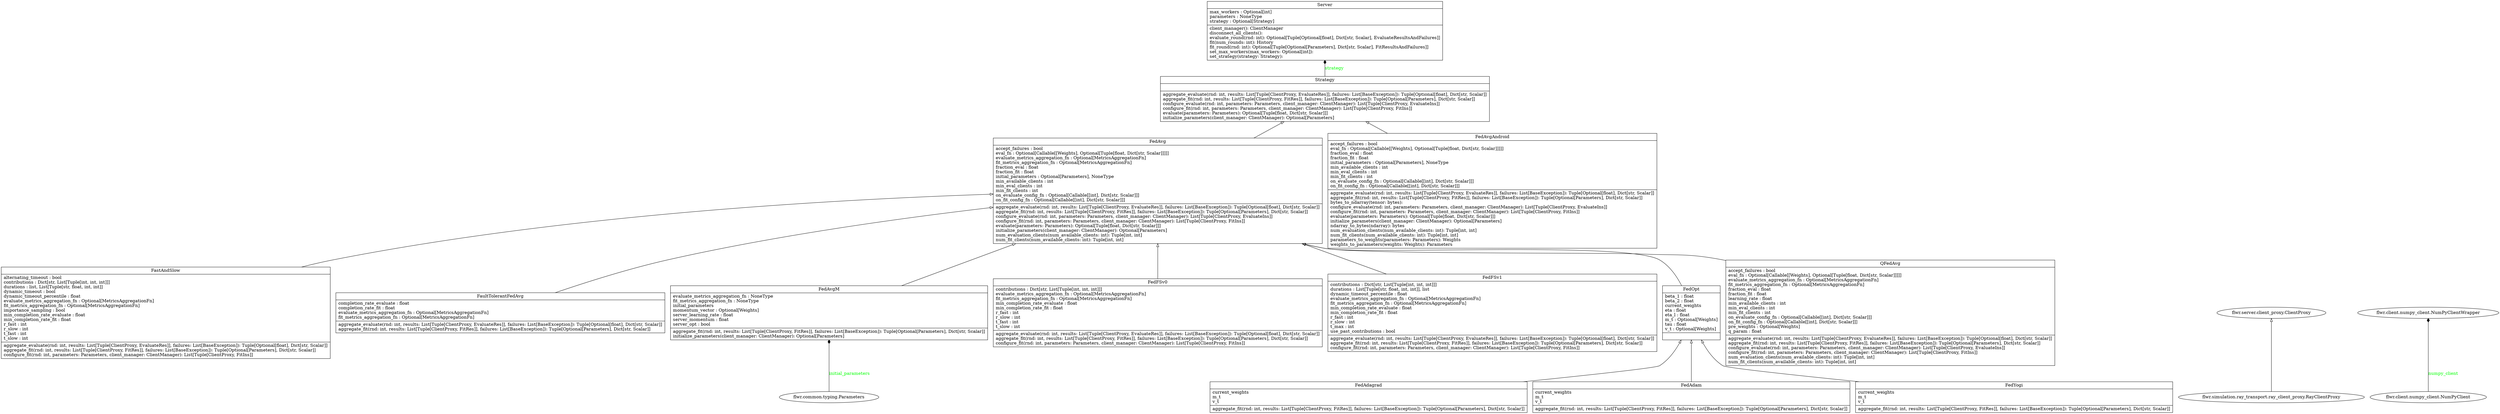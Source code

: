 digraph "classes" {
rankdir=BT
charset="utf-8"
//"flwr.client.client.Client" [color="black", fontcolor="black", label="{Client|\l|evaluate(ins: EvaluateIns): EvaluateRes\lfit(ins: FitIns): FitRes\lget_parameters(): ParametersRes\lget_properties(ins: PropertiesIns): PropertiesRes\l}", shape="record", style="solid"];
//"flwr.server.client_manager.ClientManager" [color="black", fontcolor="black", label="{ClientManager|\l|all(): Dict[str, ClientProxy]\lnum_available(): int\lregister(client: ClientProxy): bool\lsample(num_clients: int, min_num_clients: Optional[int], criterion: Optional[Criterion]): List[ClientProxy]\lunregister(client: ClientProxy): \lwait_for(num_clients: int, timeout: int): bool\l}", shape="record", style="solid"];
//"flwr.server.client_proxy.ClientProxy" [color="black", fontcolor="black", label="{ClientProxy|cid : str\lproperties : Dict\l|evaluate(ins: EvaluateIns): EvaluateRes\lfit(ins: FitIns): FitRes\lget_parameters(): ParametersRes\lget_properties(ins: PropertiesIns): PropertiesRes\lreconnect(reconnect: Reconnect): Disconnect\l}", shape="record", style="solid"];
//"flwr.common.typing.Code" [color="black", fontcolor="black", label="{Code|name\l|}", shape="record", style="solid"];
//"flwr.server.criterion.Criterion" [color="black", fontcolor="black", label="{Criterion|\l|select(client: ClientProxy): bool\l}", shape="record", style="solid"];
//"flwr.common.logger.CustomHTTPHandler" [color="black", fontcolor="black", label="{CustomHTTPHandler|identifier : str\l|mapLogRecord(record: LogRecord): Dict[str, Any]\l}", shape="record", style="solid"];
//"flwr.common.typing.Disconnect" [color="black", fontcolor="black", label="{Disconnect|reason : str\l|}", shape="record", style="solid"];
//"flwr.common.typing.EvaluateIns" [color="black", fontcolor="black", label="{EvaluateIns|config : Dict[str, Scalar]\lparameters\l|}", shape="record", style="solid"];
//"flwr.common.typing.EvaluateRes" [color="black", fontcolor="black", label="{EvaluateRes|loss : float\lmetrics : Dict[str, Scalar]\lnum_examples : int\l|}", shape="record", style="solid"];
//"flwr.server.server_test.FailingClient" [color="black", fontcolor="black", label="{FailingClient|\l|evaluate(ins: EvaluateIns): EvaluateRes\lfit(ins: FitIns): FitRes\lget_parameters(): ParametersRes\lget_properties(ins: PropertiesIns): PropertiesRes\lreconnect(reconnect: Reconnect): Disconnect\l}", shape="record", style="solid"];
"flwr.server.strategy.fast_and_slow.FastAndSlow" [color="black", fontcolor="black", label="{FastAndSlow|alternating_timeout : bool\lcontributions : Dict[str, List[Tuple[int, int, int]]]\ldurations : list, List[Tuple[str, float, int, int]]\ldynamic_timeout : bool\ldynamic_timeout_percentile : float\levaluate_metrics_aggregation_fn : Optional[MetricsAggregationFn]\lfit_metrics_aggregation_fn : Optional[MetricsAggregationFn]\limportance_sampling : bool\lmin_completion_rate_evaluate : float\lmin_completion_rate_fit : float\lr_fast : int\lr_slow : int\lt_fast : int\lt_slow : int\l|aggregate_evaluate(rnd: int, results: List[Tuple[ClientProxy, EvaluateRes]], failures: List[BaseException]): Tuple[Optional[float], Dict[str, Scalar]]\laggregate_fit(rnd: int, results: List[Tuple[ClientProxy, FitRes]], failures: List[BaseException]): Tuple[Optional[Parameters], Dict[str, Scalar]]\lconfigure_fit(rnd: int, parameters: Parameters, client_manager: ClientManager): List[Tuple[ClientProxy, FitIns]]\l}", shape="record", style="solid"];
//"flwr.server.strategy.fast_and_slow_test.FastAndSlowTestCase" [color="black", fontcolor="black", label="{FastAndSlowTestCase|\l|test_fast_round(): \ltest_next_timeout_below_max(): \l}", shape="record", style="solid"];
"flwr.server.strategy.fault_tolerant_fedavg.FaultTolerantFedAvg" [color="black", fontcolor="black", label="{FaultTolerantFedAvg|completion_rate_evaluate : float\lcompletion_rate_fit : float\levaluate_metrics_aggregation_fn : Optional[MetricsAggregationFn]\lfit_metrics_aggregation_fn : Optional[MetricsAggregationFn]\l|aggregate_evaluate(rnd: int, results: List[Tuple[ClientProxy, EvaluateRes]], failures: List[BaseException]): Tuple[Optional[float], Dict[str, Scalar]]\laggregate_fit(rnd: int, results: List[Tuple[ClientProxy, FitRes]], failures: List[BaseException]): Tuple[Optional[Parameters], Dict[str, Scalar]]\l}", shape="record", style="solid"];
"flwr.server.strategy.fedadagrad.FedAdagrad" [color="black", fontcolor="black", label="{FedAdagrad|current_weights\lm_t\lv_t\l|aggregate_fit(rnd: int, results: List[Tuple[ClientProxy, FitRes]], failures: List[BaseException]): Tuple[Optional[Parameters], Dict[str, Scalar]]\l}", shape="record", style="solid"];
"flwr.server.strategy.fedadam.FedAdam" [color="black", fontcolor="black", label="{FedAdam|current_weights\lm_t\lv_t\l|aggregate_fit(rnd: int, results: List[Tuple[ClientProxy, FitRes]], failures: List[BaseException]): Tuple[Optional[Parameters], Dict[str, Scalar]]\l}", shape="record", style="solid"];
"flwr.server.strategy.fedavg.FedAvg" [color="black", fontcolor="black", label="{FedAvg|accept_failures : bool\leval_fn : Optional[Callable[[Weights], Optional[Tuple[float, Dict[str, Scalar]]]]]\levaluate_metrics_aggregation_fn : Optional[MetricsAggregationFn]\lfit_metrics_aggregation_fn : Optional[MetricsAggregationFn]\lfraction_eval : float\lfraction_fit : float\linitial_parameters : Optional[Parameters], NoneType\lmin_available_clients : int\lmin_eval_clients : int\lmin_fit_clients : int\lon_evaluate_config_fn : Optional[Callable[[int], Dict[str, Scalar]]]\lon_fit_config_fn : Optional[Callable[[int], Dict[str, Scalar]]]\l|aggregate_evaluate(rnd: int, results: List[Tuple[ClientProxy, EvaluateRes]], failures: List[BaseException]): Tuple[Optional[float], Dict[str, Scalar]]\laggregate_fit(rnd: int, results: List[Tuple[ClientProxy, FitRes]], failures: List[BaseException]): Tuple[Optional[Parameters], Dict[str, Scalar]]\lconfigure_evaluate(rnd: int, parameters: Parameters, client_manager: ClientManager): List[Tuple[ClientProxy, EvaluateIns]]\lconfigure_fit(rnd: int, parameters: Parameters, client_manager: ClientManager): List[Tuple[ClientProxy, FitIns]]\levaluate(parameters: Parameters): Optional[Tuple[float, Dict[str, Scalar]]]\linitialize_parameters(client_manager: ClientManager): Optional[Parameters]\lnum_evaluation_clients(num_available_clients: int): Tuple[int, int]\lnum_fit_clients(num_available_clients: int): Tuple[int, int]\l}", shape="record", style="solid"];
"flwr.server.strategy.fedavg_android.FedAvgAndroid" [color="black", fontcolor="black", label="{FedAvgAndroid|accept_failures : bool\leval_fn : Optional[Callable[[Weights], Optional[Tuple[float, Dict[str, Scalar]]]]]\lfraction_eval : float\lfraction_fit : float\linitial_parameters : Optional[Parameters], NoneType\lmin_available_clients : int\lmin_eval_clients : int\lmin_fit_clients : int\lon_evaluate_config_fn : Optional[Callable[[int], Dict[str, Scalar]]]\lon_fit_config_fn : Optional[Callable[[int], Dict[str, Scalar]]]\l|aggregate_evaluate(rnd: int, results: List[Tuple[ClientProxy, EvaluateRes]], failures: List[BaseException]): Tuple[Optional[float], Dict[str, Scalar]]\laggregate_fit(rnd: int, results: List[Tuple[ClientProxy, FitRes]], failures: List[BaseException]): Tuple[Optional[Parameters], Dict[str, Scalar]]\lbytes_to_ndarray(tensor: bytes): \lconfigure_evaluate(rnd: int, parameters: Parameters, client_manager: ClientManager): List[Tuple[ClientProxy, EvaluateIns]]\lconfigure_fit(rnd: int, parameters: Parameters, client_manager: ClientManager): List[Tuple[ClientProxy, FitIns]]\levaluate(parameters: Parameters): Optional[Tuple[float, Dict[str, Scalar]]]\linitialize_parameters(client_manager: ClientManager): Optional[Parameters]\lndarray_to_bytes(ndarray): bytes\lnum_evaluation_clients(num_available_clients: int): Tuple[int, int]\lnum_fit_clients(num_available_clients: int): Tuple[int, int]\lparameters_to_weights(parameters: Parameters): Weights\lweights_to_parameters(weights: Weights): Parameters\l}", shape="record", style="solid"];
"flwr.server.strategy.fedavgm.FedAvgM" [color="black", fontcolor="black", label="{FedAvgM|evaluate_metrics_aggregation_fn : NoneType\lfit_metrics_aggregation_fn : NoneType\linitial_parameters\lmomentum_vector : Optional[Weights]\lserver_learning_rate : float\lserver_momentum : float\lserver_opt : bool\l|aggregate_fit(rnd: int, results: List[Tuple[ClientProxy, FitRes]], failures: List[BaseException]): Tuple[Optional[Parameters], Dict[str, Scalar]]\linitialize_parameters(client_manager: ClientManager): Optional[Parameters]\l}", shape="record", style="solid"];
"flwr.server.strategy.fedfs_v0.FedFSv0" [color="black", fontcolor="black", label="{FedFSv0|contributions : Dict[str, List[Tuple[int, int, int]]]\levaluate_metrics_aggregation_fn : Optional[MetricsAggregationFn]\lfit_metrics_aggregation_fn : Optional[MetricsAggregationFn]\lmin_completion_rate_evaluate : float\lmin_completion_rate_fit : float\lr_fast : int\lr_slow : int\lt_fast : int\lt_slow : int\l|aggregate_evaluate(rnd: int, results: List[Tuple[ClientProxy, EvaluateRes]], failures: List[BaseException]): Tuple[Optional[float], Dict[str, Scalar]]\laggregate_fit(rnd: int, results: List[Tuple[ClientProxy, FitRes]], failures: List[BaseException]): Tuple[Optional[Parameters], Dict[str, Scalar]]\lconfigure_fit(rnd: int, parameters: Parameters, client_manager: ClientManager): List[Tuple[ClientProxy, FitIns]]\l}", shape="record", style="solid"];
"flwr.server.strategy.fedfs_v1.FedFSv1" [color="black", fontcolor="black", label="{FedFSv1|contributions : Dict[str, List[Tuple[int, int, int]]]\ldurations : List[Tuple[str, float, int, int]], list\ldynamic_timeout_percentile : float\levaluate_metrics_aggregation_fn : Optional[MetricsAggregationFn]\lfit_metrics_aggregation_fn : Optional[MetricsAggregationFn]\lmin_completion_rate_evaluate : float\lmin_completion_rate_fit : float\lr_fast : int\lr_slow : int\lt_max : int\luse_past_contributions : bool\l|aggregate_evaluate(rnd: int, results: List[Tuple[ClientProxy, EvaluateRes]], failures: List[BaseException]): Tuple[Optional[float], Dict[str, Scalar]]\laggregate_fit(rnd: int, results: List[Tuple[ClientProxy, FitRes]], failures: List[BaseException]): Tuple[Optional[Parameters], Dict[str, Scalar]]\lconfigure_fit(rnd: int, parameters: Parameters, client_manager: ClientManager): List[Tuple[ClientProxy, FitIns]]\l}", shape="record", style="solid"];
"flwr.server.strategy.fedopt.FedOpt" [color="black", fontcolor="black", label="{FedOpt|beta_1 : float\lbeta_2 : float\lcurrent_weights\leta : float\leta_l : float\lm_t : Optional[Weights]\ltau : float\lv_t : Optional[Weights]\l|}", shape="record", style="solid"];
"flwr.server.strategy.fedyogi.FedYogi" [color="black", fontcolor="black", label="{FedYogi|current_weights\lm_t\lv_t\l|aggregate_fit(rnd: int, results: List[Tuple[ClientProxy, FitRes]], failures: List[BaseException]): Tuple[Optional[Parameters], Dict[str, Scalar]]\l}", shape="record", style="solid"];
//"flwr.common.typing.FitIns" [color="black", fontcolor="black", label="{FitIns|config : Dict[str, Scalar]\lparameters\l|}", shape="record", style="solid"];
//"flwr.common.typing.FitRes" [color="black", fontcolor="black", label="{FitRes|metrics : Dict[str, Scalar]\lnum_examples : int\lparameters\l|}", shape="record", style="solid"];
//"flwr.client.grpc_client.message_handler_test.FlowerClientWithProps" [color="black", fontcolor="black", label="{FlowerClientWithProps|\l|evaluate(ins: EvaluateIns): EvaluateRes\lfit(ins: FitIns): FitRes\lget_parameters(): ParametersRes\lget_properties(ins: PropertiesIns): PropertiesRes\l}", shape="record", style="solid"];
//"flwr.client.grpc_client.message_handler_test.FlowerClientWithoutProps" [color="black", fontcolor="black", label="{FlowerClientWithoutProps|\l|evaluate(ins: EvaluateIns): EvaluateRes\lfit(ins: FitIns): FitRes\lget_parameters(): ParametersRes\l}", shape="record", style="solid"];
//"flwr.proto.transport_pb2_grpc.FlowerService" [color="black", fontcolor="black", label="{FlowerService|\l|Join(request_iterator, target, options, channel_credentials, call_credentials, insecure, compression, wait_for_ready, timeout, metadata)\l}", shape="record", style="solid"];
//"flwr.server.grpc_server.flower_service_servicer.FlowerServiceServicer" [color="black", fontcolor="black", label="{FlowerServiceServicer|client_factory : Callable[[str, GRPCBridge], GrpcClientProxy]\lclient_manager\lgrpc_bridge_factory : Callable[[], GRPCBridge]\l|Join(request_iterator: Iterator[ClientMessage], context): Iterator[ServerMessage]\l}", shape="record", style="solid"];
//"flwr.proto.transport_pb2_grpc.FlowerServiceServicer" [color="black", fontcolor="black", label="{FlowerServiceServicer|\l|Join(request_iterator, context)\l}", shape="record", style="solid"];
//"flwr.server.grpc_server.flower_service_servicer_test.FlowerServiceServicerTestCase" [color="black", fontcolor="black", label="{FlowerServiceServicerTestCase|client_factory_mock : MagicMock\lclient_manager_mock : MagicMock\lclient_messages\lclient_messages_iterator\lcontext_mock : MagicMock\lgrpc_bridge_factory_mock : MagicMock\lgrpc_bridge_mock : MagicMock\lgrpc_client_proxy_mock : MagicMock\lserver_messages\lserver_messages_iterator\l|setUp(): \ltest_join(): \ltest_register_client(): \l}", shape="record", style="solid"];
//"flwr.proto.transport_pb2_grpc.FlowerServiceStub" [color="black", fontcolor="black", label="{FlowerServiceStub|Join\l|}", shape="record", style="solid"];
//"flwr.server.grpc_server.grpc_bridge.GRPCBridge" [color="black", fontcolor="black", label="{GRPCBridge|\l|close(): \lrequest(server_message: ServerMessage): ClientMessage\lserver_message_iterator(): Iterator[ServerMessage]\lset_client_message(client_message: ClientMessage): \l}", shape="record", style="solid"];
//"flwr.server.grpc_server.grpc_bridge.GRPCBridgeClosed" [color="black", fontcolor="red", label="{GRPCBridgeClosed|\l|}", shape="record", style="solid"];
//"flwr.server.grpc_server.grpc_client_proxy.GrpcClientProxy" [color="black", fontcolor="black", label="{GrpcClientProxy|bridge\l|evaluate(ins): \lfit(ins): \lget_parameters(): \lget_properties(ins): \lreconnect(reconnect): \l}", shape="record", style="solid"];
//"flwr.server.grpc_server.grpc_client_proxy_test.GrpcClientProxyTestCase" [color="black", fontcolor="black", label="{GrpcClientProxyTestCase|bridge_mock : MagicMock\lbridge_mock_get_proprieties : MagicMock\l|setUp(): \ltest_evaluate(): \ltest_fit(): \ltest_get_parameters(): \ltest_get_properties(): \l}", shape="record", style="solid"];
//"flwr.server.history.History" [color="black", fontcolor="black", label="{History|losses_centralized : List[Tuple[int, float]]\llosses_distributed : List[Tuple[int, float]]\lmetrics_centralized : Dict[str, List[Tuple[int, Scalar]]]\lmetrics_distributed : Dict[str, List[Tuple[int, Scalar]]]\l|add_loss_centralized(rnd: int, loss: float): \ladd_loss_distributed(rnd: int, loss: float): \ladd_metrics_centralized(rnd: int, metrics: Dict[str, Scalar]): \ladd_metrics_distributed(rnd: int, metrics: Dict[str, Scalar]): \l}", shape="record", style="solid"];
//"flwr.dataset.utils.common_test.ImageClassificationPartitionedTestCase" [color="black", fontcolor="black", label="{ImageClassificationPartitionedTestCase|ds : tuple\lnum_classes : int\lnum_samples : int\lnum_samples_per_class : int\l|setUp(): \ltest_assert_identity(): \ltest_combine_partitions(): \ltest_create_lda_partitions_alpha_near_zero(): \ltest_create_lda_partitions_elements(): \ltest_create_lda_partitions_elements_list_concentration(): \ltest_create_lda_partitions_elements_wrong_list_concentration(): \ltest_create_lda_partitions_imbalanced(): \ltest_create_lda_partitions_imbalanced_not_set(): \ltest_create_lda_partitions_large_alpha(): \ltest_create_lda_partitions_with_inf_alpha(): \ltest_exclude_classes_and_normalize(): \ltest_exclude_classes_and_normalize_positive_eps(): \ltest_exclude_classes_and_normalize_verify_dist_positive(): \ltest_exclude_classes_and_normalize_verify_dist_sum_one(): \ltest_exclude_classes_and_normalize_verify_distribution_and_exclude_dims(): \ltest_get_partitions_distributions(): \ltest_partition(): \ltest_sample_without_replacement(): \ltest_sample_without_replacement_large_sample(): \ltest_sample_without_replacement_updating_empty_list(): \ltest_shuffle(): \ltest_sort_by_label(): \ltest_sort_by_label_repeating(): \ltest_split_array(): \ltest_split_array_at_indices_not_increasing(): \ltest_split_array_at_indices_wrong_dtype(): \ltest_split_array_at_indices_wrong_initial_split(): \ltest_split_array_at_indices_wrong_num_dims(): \ltest_split_array_at_indices_wrong_split_max_index(): \ltest_split_at_fraction(): \l}", shape="record", style="solid"];
//"flwr.client.client_test.NotOverridingClient" [color="black", fontcolor="black", label="{NotOverridingClient|\l|evaluate(ins: EvaluateIns): EvaluateRes\lfit(ins: FitIns): FitRes\lget_parameters(): ParametersRes\l}", shape="record", style="solid"];
//"flwr.client.numpy_client_test.NotOverridingClient" [color="black", fontcolor="black", label="{NotOverridingClient|\l|evaluate(parameters: List[np.ndarray], config: Dict[str, Scalar]): Tuple[float, int, Dict[str, Scalar]]\lfit(parameters: List[np.ndarray], config: Dict[str, Scalar]): Tuple[List[np.ndarray], int, Dict[str, Scalar]]\lget_parameters(): List[np.ndarray]\l}", shape="record", style="solid"];
//"flwr.client.numpy_client.NumPyClient" [color="black", fontcolor="black", label="{NumPyClient|\l|evaluate(parameters: List[np.ndarray], config: Dict[str, Scalar]): Tuple[float, int, Dict[str, Scalar]]\lfit(parameters: List[np.ndarray], config: Dict[str, Scalar]): Tuple[List[np.ndarray], int, Dict[str, Scalar]]\lget_parameters(): List[np.ndarray]\lget_properties(config: Config): Dict[str, Scalar]\l}", shape="record", style="solid"];
//"flwr.client.numpy_client.NumPyClientWrapper" [color="black", fontcolor="black", label="{NumPyClientWrapper|numpy_client\l|evaluate(ins: EvaluateIns): EvaluateRes\lfit(ins: FitIns): FitRes\lget_parameters(): ParametersRes\lget_properties(ins: PropertiesIns): PropertiesRes\l}", shape="record", style="solid"];
//"flwr.client.client_test.OverridingClient" [color="black", fontcolor="black", label="{OverridingClient|\l|evaluate(ins: EvaluateIns): EvaluateRes\lfit(ins: FitIns): FitRes\lget_parameters(): ParametersRes\lget_properties(ins: PropertiesIns): PropertiesRes\l}", shape="record", style="solid"];
//"flwr.client.numpy_client_test.OverridingClient" [color="black", fontcolor="black", label="{OverridingClient|\l|evaluate(parameters: List[np.ndarray], config: Dict[str, Scalar]): Tuple[float, int, Dict[str, Scalar]]\lfit(parameters: List[np.ndarray], config: Dict[str, Scalar]): Tuple[List[np.ndarray], int, Dict[str, Scalar]]\lget_parameters(): List[np.ndarray]\lget_properties(config: Config): Properties\l}", shape="record", style="solid"];
//"flwr.common.typing.Parameters" [color="black", fontcolor="black", label="{Parameters|tensor_type : str\ltensors : List[bytes]\l|}", shape="record", style="solid"];
//"flwr.common.typing.ParametersRes" [color="black", fontcolor="black", label="{ParametersRes|parameters\l|}", shape="record", style="solid"];
//"flwr.common.typing.PropertiesIns" [color="black", fontcolor="black", label="{PropertiesIns|config : Dict\l|}", shape="record", style="solid"];
//"flwr.common.typing.PropertiesRes" [color="black", fontcolor="black", label="{PropertiesRes|properties : Dict\lstatus\l|}", shape="record", style="solid"];
"flwr.server.strategy.qfedavg.QFedAvg" [color="black", fontcolor="black", label="{QFedAvg|accept_failures : bool\leval_fn : Optional[Callable[[Weights], Optional[Tuple[float, Dict[str, Scalar]]]]]\levaluate_metrics_aggregation_fn : Optional[MetricsAggregationFn]\lfit_metrics_aggregation_fn : Optional[MetricsAggregationFn]\lfraction_eval : float\lfraction_fit : float\llearning_rate : float\lmin_available_clients : int\lmin_eval_clients : int\lmin_fit_clients : int\lon_evaluate_config_fn : Optional[Callable[[int], Dict[str, Scalar]]]\lon_fit_config_fn : Optional[Callable[[int], Dict[str, Scalar]]]\lpre_weights : Optional[Weights]\lq_param : float\l|aggregate_evaluate(rnd: int, results: List[Tuple[ClientProxy, EvaluateRes]], failures: List[BaseException]): Tuple[Optional[float], Dict[str, Scalar]]\laggregate_fit(rnd: int, results: List[Tuple[ClientProxy, FitRes]], failures: List[BaseException]): Tuple[Optional[Parameters], Dict[str, Scalar]]\lconfigure_evaluate(rnd: int, parameters: Parameters, client_manager: ClientManager): List[Tuple[ClientProxy, EvaluateIns]]\lconfigure_fit(rnd: int, parameters: Parameters, client_manager: ClientManager): List[Tuple[ClientProxy, FitIns]]\lnum_evaluation_clients(num_available_clients: int): Tuple[int, int]\lnum_fit_clients(num_available_clients: int): Tuple[int, int]\l}", shape="record", style="solid"];
//"flwr.simulation.ray_transport.ray_client_proxy.RayClientProxy" [color="black", fontcolor="black", label="{RayClientProxy|client_fn : Callable\lresources : Dict[str, int]\l|evaluate(ins): \lfit(ins): \lget_parameters(): \lget_properties(ins): \lreconnect(reconnect): \l}", shape="record", style="solid"];
//"flwr.common.typing.Reconnect" [color="black", fontcolor="black", label="{Reconnect|seconds : Optional[int]\l|}", shape="record", style="solid"];
"flwr.server.server.Server" [color="black", fontcolor="black", label="{Server|max_workers : Optional[int]\lparameters : NoneType\lstrategy : Optional[Strategy]\l|client_manager(): ClientManager\ldisconnect_all_clients(): \levaluate_round(rnd: int): Optional[Tuple[Optional[float], Dict[str, Scalar], EvaluateResultsAndFailures]]\lfit(num_rounds: int): History\lfit_round(rnd: int): Optional[Tuple[Optional[Parameters], Dict[str, Scalar], FitResultsAndFailures]]\lset_max_workers(max_workers: Optional[int]): \lset_strategy(strategy: Strategy): \l}", shape="record", style="solid"];
//"flwr.server.client_manager.SimpleClientManager" [color="black", fontcolor="black", label="{SimpleClientManager|clients : Dict[str, ClientProxy]\l|all(): Dict[str, ClientProxy]\lnum_available(): int\lregister(client: ClientProxy): bool\lsample(num_clients: int, min_num_clients: Optional[int], criterion: Optional[Criterion]): List[ClientProxy]\lunregister(client: ClientProxy): \lwait_for(num_clients: int, timeout: int): bool\l}", shape="record", style="solid"];
//"flwr.server.grpc_server.grpc_bridge.Status" [color="black", fontcolor="black", label="{Status|name\l|}", shape="record", style="solid"];
//"flwr.common.typing.Status" [color="black", fontcolor="black", label="{Status|code\lmessage : str\l|}", shape="record", style="solid"];
"flwr.server.strategy.strategy.Strategy" [color="black", fontcolor="black", label="{Strategy|\l|aggregate_evaluate(rnd: int, results: List[Tuple[ClientProxy, EvaluateRes]], failures: List[BaseException]): Tuple[Optional[float], Dict[str, Scalar]]\laggregate_fit(rnd: int, results: List[Tuple[ClientProxy, FitRes]], failures: List[BaseException]): Tuple[Optional[Parameters], Dict[str, Scalar]]\lconfigure_evaluate(rnd: int, parameters: Parameters, client_manager: ClientManager): List[Tuple[ClientProxy, EvaluateIns]]\lconfigure_fit(rnd: int, parameters: Parameters, client_manager: ClientManager): List[Tuple[ClientProxy, FitIns]]\levaluate(parameters: Parameters): Optional[Tuple[float, Dict[str, Scalar]]]\linitialize_parameters(client_manager: ClientManager): Optional[Parameters]\l}", shape="record", style="solid"];
//"flwr.server.server_test.SuccessClient" [color="black", fontcolor="black", label="{SuccessClient|\l|evaluate(ins: EvaluateIns): EvaluateRes\lfit(ins: FitIns): FitRes\lget_parameters(): ParametersRes\lget_properties(ins: PropertiesIns): PropertiesRes\lreconnect(reconnect: Reconnect): Disconnect\l}", shape="record", style="solid"];
//"flwr.server.utils.tensorboard.tensorboard.decorator.TBWrapper" [color="black", fontcolor="black", label="{TBWrapper|\l|aggregate_evaluate(rnd: int, results: List[Tuple[ClientProxy, EvaluateRes]], failures: List[BaseException]): Tuple[Optional[float], Dict[str, Scalar]]\l}", shape="record", style="solid"];
//"flwr.server.criterion_test.test_criterion_applied.TestCriterion" [color="black", fontcolor="black", label="{TestCriterion|\l|select(client: ClientProxy): bool\l}", shape="record", style="solid"];
//"flwr.client.grpc_client.message_handler.UnknownServerMessage" [color="black", fontcolor="red", label="{UnknownServerMessage|\l|}", shape="record", style="solid"];
//"flwr.client.client_test.NotOverridingClient" -> "flwr.client.client.Client" [arrowhead="empty", arrowtail="none"];
//"flwr.client.client_test.OverridingClient" -> "flwr.client.client.Client" [arrowhead="empty", arrowtail="none"];
//"flwr.client.grpc_client.message_handler_test.FlowerClientWithProps" -> "flwr.client.client.Client" [arrowhead="empty", arrowtail="none"];
//"flwr.client.grpc_client.message_handler_test.FlowerClientWithoutProps" -> "flwr.client.client.Client" [arrowhead="empty", arrowtail="none"];
//"flwr.client.numpy_client.NumPyClientWrapper" -> "flwr.client.client.Client" [arrowhead="empty", arrowtail="none"];
//"flwr.client.numpy_client_test.NotOverridingClient" -> "flwr.client.numpy_client.NumPyClient" [arrowhead="empty", arrowtail="none"];
//"flwr.client.numpy_client_test.OverridingClient" -> "flwr.client.numpy_client.NumPyClient" [arrowhead="empty", arrowtail="none"];
//"flwr.server.client_manager.SimpleClientManager" -> "flwr.server.client_manager.ClientManager" [arrowhead="empty", arrowtail="none"];
//"flwr.server.criterion_test.test_criterion_applied.TestCriterion" -> "flwr.server.criterion.Criterion" [arrowhead="empty", arrowtail="none"];
//"flwr.server.grpc_server.flower_service_servicer.FlowerServiceServicer" -> "flwr.proto.transport_pb2_grpc.FlowerServiceServicer" [arrowhead="empty", arrowtail="none"];
//"flwr.server.grpc_server.grpc_client_proxy.GrpcClientProxy" -> "flwr.server.client_proxy.ClientProxy" [arrowhead="empty", arrowtail="none"];
//"flwr.server.server_test.FailingClient" -> "flwr.server.client_proxy.ClientProxy" [arrowhead="empty", arrowtail="none"];
//"flwr.server.server_test.SuccessClient" -> "flwr.server.client_proxy.ClientProxy" [arrowhead="empty", arrowtail="none"];
"flwr.server.strategy.fast_and_slow.FastAndSlow" -> "flwr.server.strategy.fedavg.FedAvg" [arrowhead="empty", arrowtail="none"];
"flwr.server.strategy.fault_tolerant_fedavg.FaultTolerantFedAvg" -> "flwr.server.strategy.fedavg.FedAvg" [arrowhead="empty", arrowtail="none"];
"flwr.server.strategy.fedadagrad.FedAdagrad" -> "flwr.server.strategy.fedopt.FedOpt" [arrowhead="empty", arrowtail="none"];
"flwr.server.strategy.fedadam.FedAdam" -> "flwr.server.strategy.fedopt.FedOpt" [arrowhead="empty", arrowtail="none"];
"flwr.server.strategy.fedavg.FedAvg" -> "flwr.server.strategy.strategy.Strategy" [arrowhead="empty", arrowtail="none"];
"flwr.server.strategy.fedavg_android.FedAvgAndroid" -> "flwr.server.strategy.strategy.Strategy" [arrowhead="empty", arrowtail="none"];
"flwr.server.strategy.fedavgm.FedAvgM" -> "flwr.server.strategy.fedavg.FedAvg" [arrowhead="empty", arrowtail="none"];
"flwr.server.strategy.fedfs_v0.FedFSv0" -> "flwr.server.strategy.fedavg.FedAvg" [arrowhead="empty", arrowtail="none"];
"flwr.server.strategy.fedfs_v1.FedFSv1" -> "flwr.server.strategy.fedavg.FedAvg" [arrowhead="empty", arrowtail="none"];
"flwr.server.strategy.fedopt.FedOpt" -> "flwr.server.strategy.fedavg.FedAvg" [arrowhead="empty", arrowtail="none"];
"flwr.server.strategy.fedyogi.FedYogi" -> "flwr.server.strategy.fedopt.FedOpt" [arrowhead="empty", arrowtail="none"];
"flwr.server.strategy.qfedavg.QFedAvg" -> "flwr.server.strategy.fedavg.FedAvg" [arrowhead="empty", arrowtail="none"];
"flwr.simulation.ray_transport.ray_client_proxy.RayClientProxy" -> "flwr.server.client_proxy.ClientProxy" [arrowhead="empty", arrowtail="none"];
"flwr.client.numpy_client.NumPyClient" -> "flwr.client.numpy_client.NumPyClientWrapper" [arrowhead="diamond", arrowtail="none", fontcolor="green", label="numpy_client", style="solid"];
//"flwr.common.typing.Code" -> "flwr.common.typing.Status" [arrowhead="diamond", arrowtail="none", fontcolor="green", label="code", style="solid"];
//"flwr.common.typing.Parameters" -> "flwr.common.typing.EvaluateIns" [arrowhead="diamond", arrowtail="none", fontcolor="green", label="parameters", style="solid"];
//"flwr.common.typing.Parameters" -> "flwr.common.typing.FitIns" [arrowhead="diamond", arrowtail="none", fontcolor="green", label="parameters", style="solid"];
//"flwr.common.typing.Parameters" -> "flwr.common.typing.FitRes" [arrowhead="diamond", arrowtail="none", fontcolor="green", label="parameters", style="solid"];
//"flwr.common.typing.Parameters" -> "flwr.common.typing.ParametersRes" [arrowhead="diamond", arrowtail="none", fontcolor="green", label="parameters", style="solid"];
//"flwr.common.typing.Parameters" -> "flwr.server.server.Server" [arrowhead="diamond", arrowtail="none", fontcolor="green", label="parameters", style="solid"];
"flwr.common.typing.Parameters" -> "flwr.server.strategy.fedavgm.FedAvgM" [arrowhead="diamond", arrowtail="none", fontcolor="green", label="initial_parameters", style="solid"];
//"flwr.common.typing.Status" -> "flwr.common.typing.PropertiesRes" [arrowhead="diamond", arrowtail="none", fontcolor="green", label="status", style="solid"];
//"flwr.server.client_manager.ClientManager" -> "flwr.server.grpc_server.flower_service_servicer.FlowerServiceServicer" [arrowhead="diamond", arrowtail="none", fontcolor="green", label="client_manager", style="solid"];
//"flwr.server.client_manager.ClientManager" -> "flwr.server.server.Server" [arrowhead="diamond", arrowtail="none", fontcolor="green", label="_client_manager", style="solid"];
//"flwr.server.grpc_server.grpc_bridge.GRPCBridge" -> "flwr.server.grpc_server.grpc_client_proxy.GrpcClientProxy" [arrowhead="diamond", arrowtail="none", fontcolor="green", label="bridge", style="solid"];
"flwr.server.strategy.strategy.Strategy" -> "flwr.server.server.Server" [arrowhead="diamond", arrowtail="none", fontcolor="green", label="strategy", style="solid"];
//"flwr.server.server.Server" -> "flwr.server.history.History" [arrowhead="vee"]
//"flwr.server.client_manager.SimpleClientManager" -> "flwr.server.criterion.Criterion" [arrowhead="vee"]
//"flwr.server.client_proxy.ClientProxy" -> "flwr.server.client_manager.SimpleClientManager" [arrowhead="diamond"]
}
